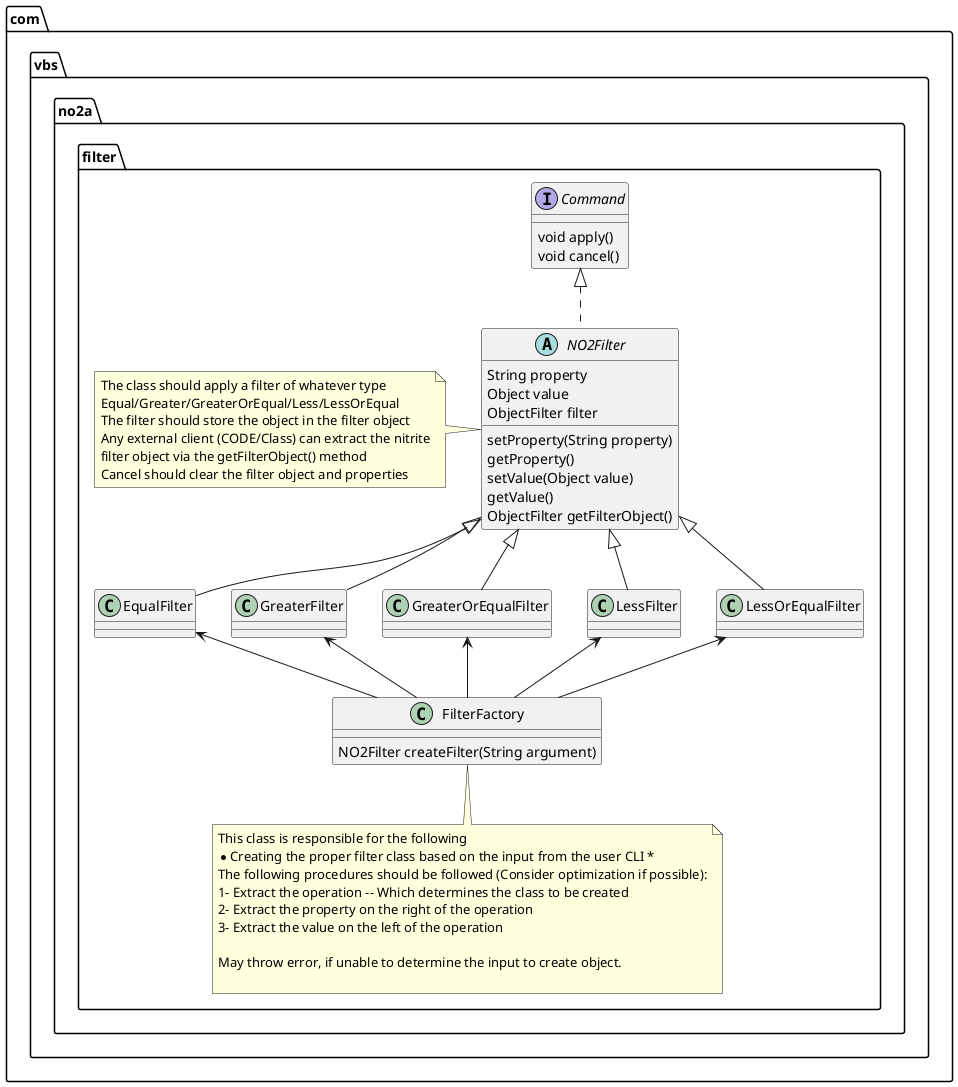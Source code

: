 @startuml
'https://plantuml.com/class-diagram



package com.vbs.no2a.filter {

interface Command {
  void apply()
  void cancel()
}

abstract class NO2Filter implements Command {
  String property
  Object value
  ObjectFilter filter

  setProperty(String property)
  getProperty()
  setValue(Object value)
  getValue()
  ObjectFilter getFilterObject()
}

note left of NO2Filter
The class should apply a filter of whatever type
Equal/Greater/GreaterOrEqual/Less/LessOrEqual
The filter should store the object in the filter object
Any external client (CODE/Class) can extract the nitrite
filter object via the getFilterObject() method
Cancel should clear the filter object and properties
end note

class EqualFilter {}
class GreaterFilter {}
class GreaterOrEqualFilter {}
class LessFilter {}
class LessOrEqualFilter{}

class FilterFactory {
  NO2Filter createFilter(String argument)
}

note bottom of FilterFactory
This class is responsible for the following
* Creating the proper filter class based on the input from the user CLI *
The following procedures should be followed (Consider optimization if possible):
1- Extract the operation -- Which determines the class to be created
2- Extract the property on the right of the operation
3- Extract the value on the left of the operation

May throw error, if unable to determine the input to create object.

end note



NO2Filter <|-- EqualFilter
NO2Filter <|-- GreaterFilter
NO2Filter <|-- GreaterOrEqualFilter
NO2Filter <|-- LessFilter
NO2Filter <|-- LessOrEqualFilter

EqualFilter <-- FilterFactory
GreaterFilter <-- FilterFactory
GreaterOrEqualFilter <-- FilterFactory
LessFilter <-- FilterFactory
LessOrEqualFilter <-- FilterFactory

}













@enduml